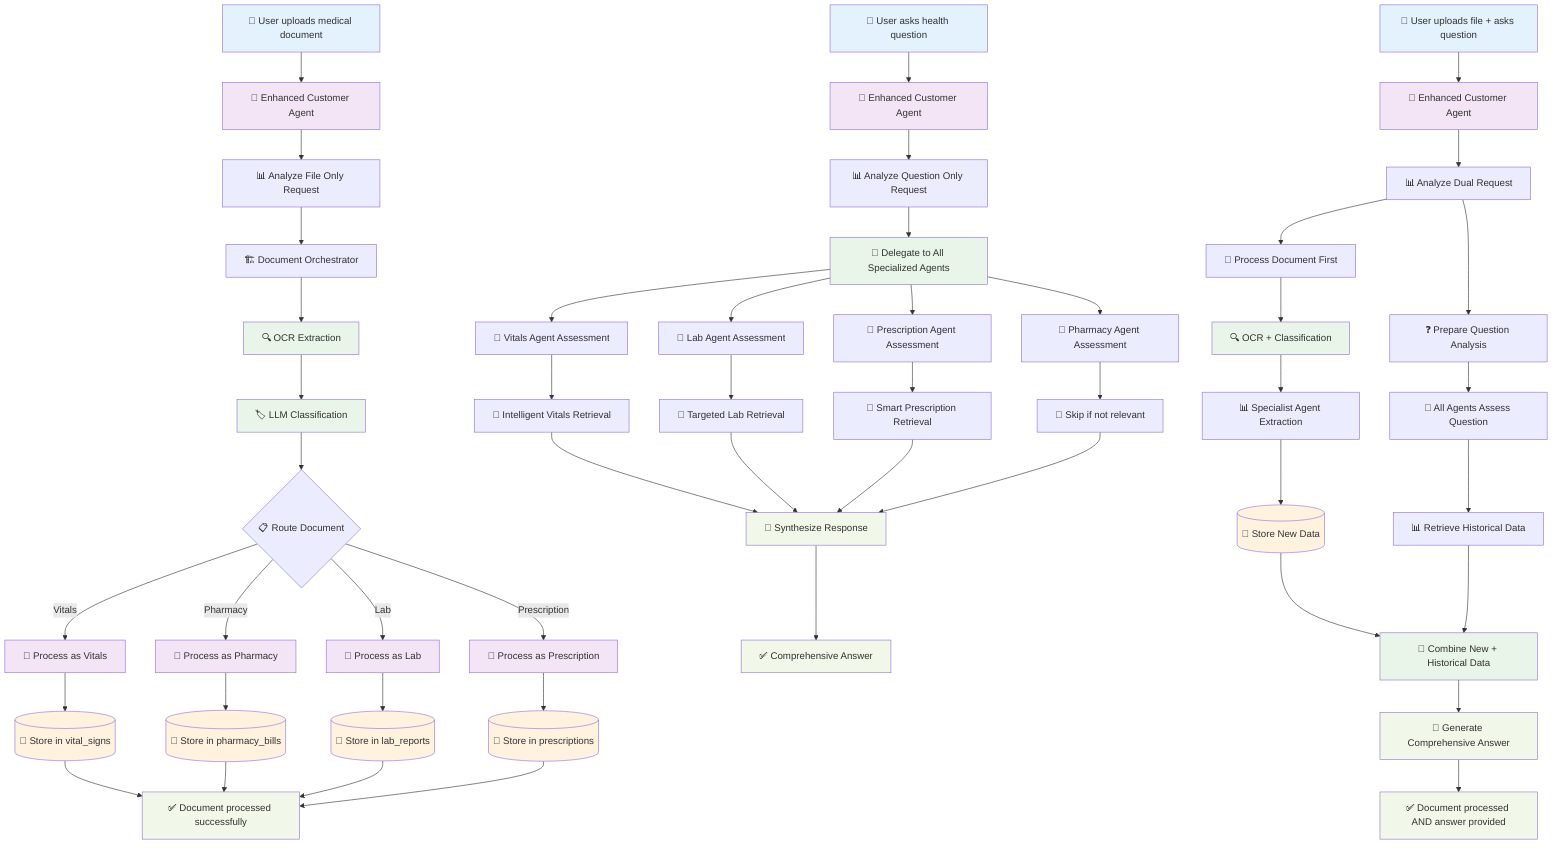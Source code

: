 graph TD
    %% Use Case 1: File Upload Only
    UC1_Start[👤 User uploads medical document]
    UC1_Start --> UC1_Customer[🎯 Enhanced Customer Agent]
    UC1_Customer --> UC1_Analyze[📊 Analyze File Only Request]
    UC1_Analyze --> UC1_DocOrch[🏗️ Document Orchestrator]

    UC1_DocOrch --> UC1_OCR[🔍 OCR Extraction]
    UC1_OCR --> UC1_Classify[🏷️ LLM Classification]
    UC1_Classify --> UC1_Route{📋 Route Document}

    UC1_Route -->|Vitals| UC1_Vitals[💓 Process as Vitals]
    UC1_Route -->|Pharmacy| UC1_Pharmacy[💊 Process as Pharmacy]
    UC1_Route -->|Lab| UC1_Lab[🧪 Process as Lab]
    UC1_Route -->|Prescription| UC1_Prescription[📝 Process as Prescription]

    UC1_Vitals --> UC1_Store1[(💾 Store in vital_signs)]
    UC1_Pharmacy --> UC1_Store2[(💾 Store in pharmacy_bills)]
    UC1_Lab --> UC1_Store3[(💾 Store in lab_reports)]
    UC1_Prescription --> UC1_Store4[(💾 Store in prescriptions)]

    UC1_Store1 --> UC1_Response[✅ Document processed successfully]
    UC1_Store2 --> UC1_Response
    UC1_Store3 --> UC1_Response
    UC1_Store4 --> UC1_Response

    %% Use Case 2: Question Only
    UC2_Start[👤 User asks health question]
    UC2_Start --> UC2_Customer[🎯 Enhanced Customer Agent]
    UC2_Customer --> UC2_Analyze[📊 Analyze Question Only Request]
    UC2_Analyze --> UC2_Delegate[🧠 Delegate to All Specialized Agents]

    UC2_Delegate --> UC2_VitalsAssess[💓 Vitals Agent Assessment]
    UC2_Delegate --> UC2_PharmacyAssess[💊 Pharmacy Agent Assessment]
    UC2_Delegate --> UC2_LabAssess[🧪 Lab Agent Assessment]
    UC2_Delegate --> UC2_PrescriptionAssess[📝 Prescription Agent Assessment]

    UC2_VitalsAssess --> UC2_VitalsRetrieve[💓 Intelligent Vitals Retrieval]
    UC2_PharmacyAssess --> UC2_PharmacySkip[💊 Skip if not relevant]
    UC2_LabAssess --> UC2_LabRetrieve[🧪 Targeted Lab Retrieval]
    UC2_PrescriptionAssess --> UC2_PrescriptionRetrieve[📝 Smart Prescription Retrieval]

    UC2_VitalsRetrieve --> UC2_Synthesize[🔄 Synthesize Response]
    UC2_LabRetrieve --> UC2_Synthesize
    UC2_PrescriptionRetrieve --> UC2_Synthesize
    UC2_PharmacySkip --> UC2_Synthesize

    UC2_Synthesize --> UC2_Response[✅ Comprehensive Answer]

    %% Use Case 3: File + Question
    UC3_Start[👤 User uploads file + asks question]
    UC3_Start --> UC3_Customer[🎯 Enhanced Customer Agent]
    UC3_Customer --> UC3_Analyze[📊 Analyze Dual Request]

    UC3_Analyze --> UC3_ProcessFile[📄 Process Document First]
    UC3_Analyze --> UC3_PrepareRetrieval[❓ Prepare Question Analysis]

    UC3_ProcessFile --> UC3_OCR[🔍 OCR + Classification]
    UC3_OCR --> UC3_SpecialistExtract[📊 Specialist Agent Extraction]
    UC3_SpecialistExtract --> UC3_Store[(💾 Store New Data)]

    UC3_PrepareRetrieval --> UC3_AgentAssess[🧠 All Agents Assess Question]
    UC3_AgentAssess --> UC3_RetrieveHistorical[📊 Retrieve Historical Data]

    UC3_Store --> UC3_Combine[🔄 Combine New + Historical Data]
    UC3_RetrieveHistorical --> UC3_Combine

    UC3_Combine --> UC3_ComprehensiveAnswer[🧠 Generate Comprehensive Answer]
    UC3_ComprehensiveAnswer --> UC3_Response[✅ Document processed AND answer provided]

    %% Styling
    classDef startClass fill:#e3f2fd
    classDef processClass fill:#e8f5e8
    classDef agentClass fill:#f3e5f5
    classDef dataClass fill:#fff3e0
    classDef responseClass fill:#f1f8e9

    class UC1_Start,UC2_Start,UC3_Start startClass
    class UC1_OCR,UC1_Classify,UC2_Delegate,UC3_OCR,UC3_Combine processClass
    class UC1_Customer,UC2_Customer,UC3_Customer,UC1_Vitals,UC1_Pharmacy,UC1_Lab,UC1_Prescription agentClass
    class UC1_Store1,UC1_Store2,UC1_Store3,UC1_Store4,UC3_Store dataClass
    class UC1_Response,UC2_Response,UC3_Response,UC2_Synthesize,UC3_ComprehensiveAnswer responseClass